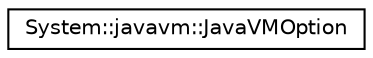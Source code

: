 digraph G
{
  edge [fontname="Helvetica",fontsize="10",labelfontname="Helvetica",labelfontsize="10"];
  node [fontname="Helvetica",fontsize="10",shape=record];
  rankdir="LR";
  Node1 [label="System::javavm::JavaVMOption",height=0.2,width=0.4,color="black", fillcolor="white", style="filled",URL="$struct_system_1_1javavm_1_1_java_v_m_option.html"];
}
